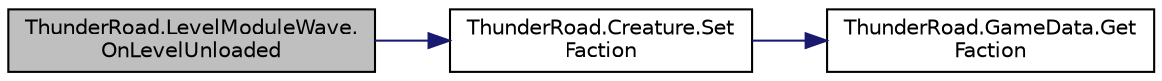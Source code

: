 digraph "ThunderRoad.LevelModuleWave.OnLevelUnloaded"
{
 // LATEX_PDF_SIZE
  edge [fontname="Helvetica",fontsize="10",labelfontname="Helvetica",labelfontsize="10"];
  node [fontname="Helvetica",fontsize="10",shape=record];
  rankdir="LR";
  Node1 [label="ThunderRoad.LevelModuleWave.\lOnLevelUnloaded",height=0.2,width=0.4,color="black", fillcolor="grey75", style="filled", fontcolor="black",tooltip="Called when [level unloaded]."];
  Node1 -> Node2 [color="midnightblue",fontsize="10",style="solid",fontname="Helvetica"];
  Node2 [label="ThunderRoad.Creature.Set\lFaction",height=0.2,width=0.4,color="black", fillcolor="white", style="filled",URL="$class_thunder_road_1_1_creature.html#a469a61f44346845588b7f876dae59e2d",tooltip="Sets the faction."];
  Node2 -> Node3 [color="midnightblue",fontsize="10",style="solid",fontname="Helvetica"];
  Node3 [label="ThunderRoad.GameData.Get\lFaction",height=0.2,width=0.4,color="black", fillcolor="white", style="filled",URL="$class_thunder_road_1_1_game_data.html#aefd7717cf6e1b40d17e4bbcd50d3d4fa",tooltip="Gets the faction."];
}
